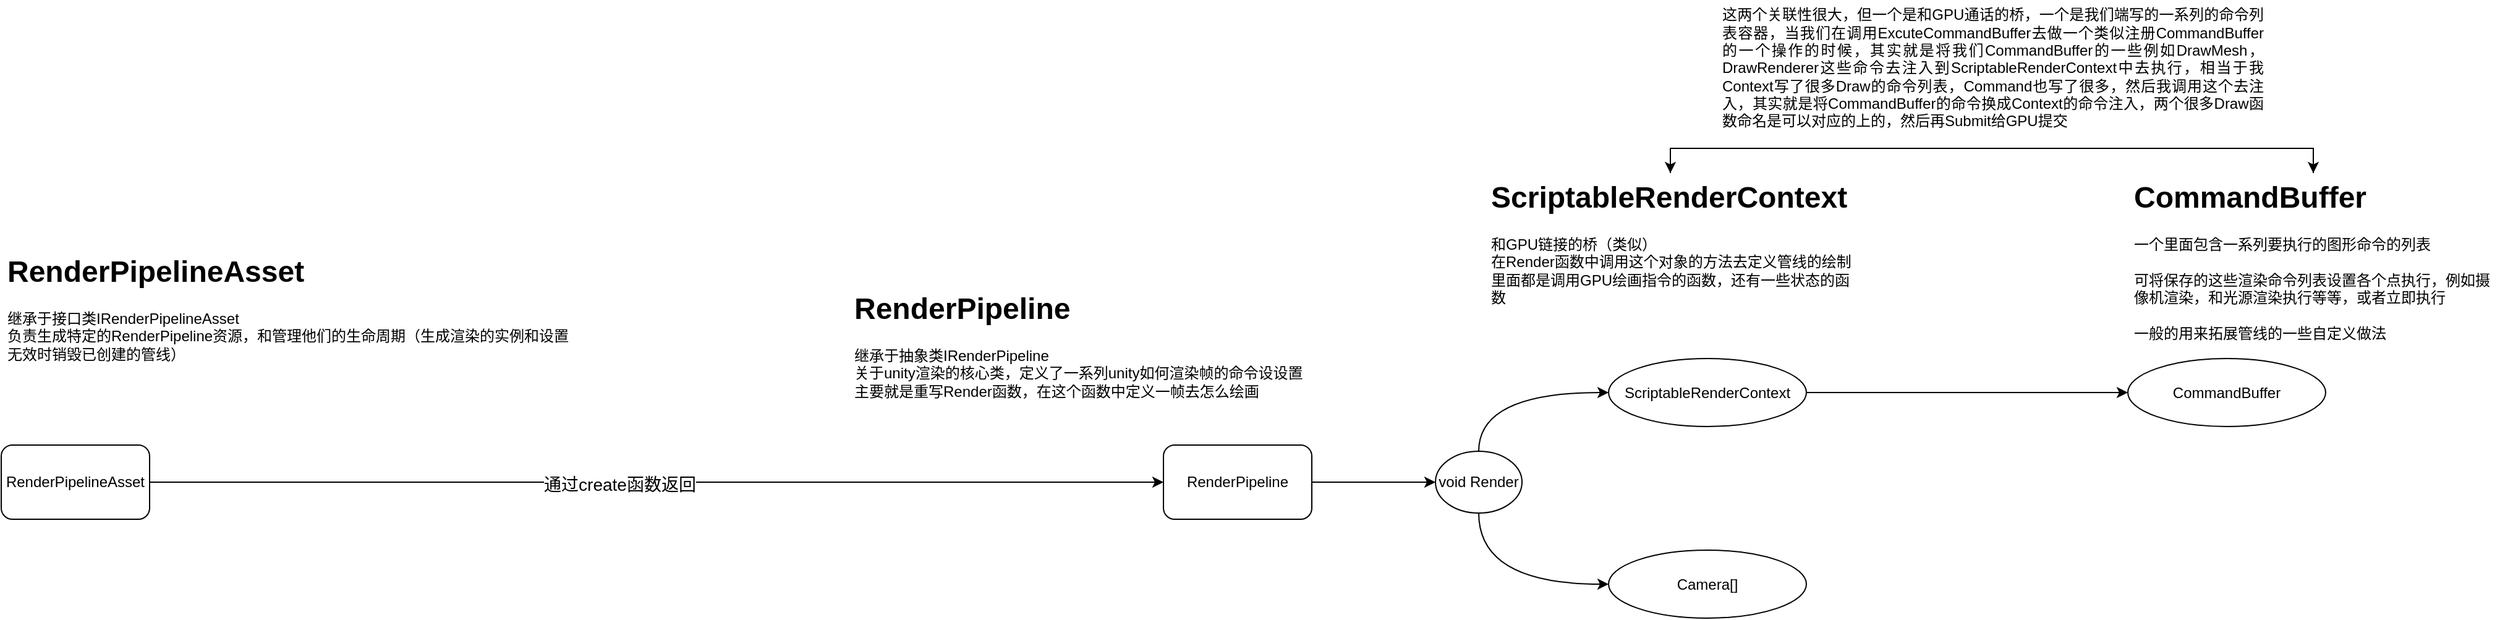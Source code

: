 <mxfile version="21.1.2" type="device">
  <diagram name="第 1 页" id="4xjAWqCqZQAXoj54pfHQ">
    <mxGraphModel dx="1098" dy="670" grid="1" gridSize="10" guides="1" tooltips="1" connect="1" arrows="1" fold="1" page="1" pageScale="1" pageWidth="827" pageHeight="1169" math="0" shadow="0">
      <root>
        <mxCell id="0" />
        <mxCell id="1" parent="0" />
        <mxCell id="m12ne2t8OxxA_lE06tAF-3" style="edgeStyle=orthogonalEdgeStyle;rounded=0;orthogonalLoop=1;jettySize=auto;html=1;entryX=0;entryY=0.5;entryDx=0;entryDy=0;" edge="1" parent="1" source="m12ne2t8OxxA_lE06tAF-1" target="m12ne2t8OxxA_lE06tAF-2">
          <mxGeometry relative="1" as="geometry" />
        </mxCell>
        <mxCell id="m12ne2t8OxxA_lE06tAF-5" value="通过create函数返回" style="edgeLabel;html=1;align=center;verticalAlign=middle;resizable=0;points=[];fontSize=14;" vertex="1" connectable="0" parent="m12ne2t8OxxA_lE06tAF-3">
          <mxGeometry x="-0.074" y="-2" relative="1" as="geometry">
            <mxPoint as="offset" />
          </mxGeometry>
        </mxCell>
        <mxCell id="m12ne2t8OxxA_lE06tAF-1" value="RenderPipelineAsset" style="rounded=1;whiteSpace=wrap;html=1;" vertex="1" parent="1">
          <mxGeometry x="90" y="450" width="120" height="60" as="geometry" />
        </mxCell>
        <mxCell id="m12ne2t8OxxA_lE06tAF-13" style="edgeStyle=orthogonalEdgeStyle;rounded=0;orthogonalLoop=1;jettySize=auto;html=1;entryX=0;entryY=0.5;entryDx=0;entryDy=0;" edge="1" parent="1" source="m12ne2t8OxxA_lE06tAF-2" target="m12ne2t8OxxA_lE06tAF-12">
          <mxGeometry relative="1" as="geometry" />
        </mxCell>
        <mxCell id="m12ne2t8OxxA_lE06tAF-2" value="RenderPipeline" style="rounded=1;whiteSpace=wrap;html=1;" vertex="1" parent="1">
          <mxGeometry x="1030" y="450" width="120" height="60" as="geometry" />
        </mxCell>
        <mxCell id="m12ne2t8OxxA_lE06tAF-6" value="&lt;h1&gt;RenderPipelineAsset&lt;/h1&gt;&lt;div&gt;继承于接口类IRenderPipelineAsset&lt;/div&gt;&lt;div&gt;负责生成特定的RenderPipeline资源，和管理他们的生命周期（生成渲染的实例和设置无效时销毁已创建的管线）&lt;/div&gt;" style="text;html=1;strokeColor=none;fillColor=none;spacing=5;spacingTop=-20;whiteSpace=wrap;overflow=hidden;rounded=0;" vertex="1" parent="1">
          <mxGeometry x="90" y="290" width="470" height="120" as="geometry" />
        </mxCell>
        <mxCell id="m12ne2t8OxxA_lE06tAF-7" value="&lt;h1&gt;RenderPipeline&lt;/h1&gt;&lt;div&gt;继承于抽象类IRenderPipeline&lt;/div&gt;&lt;div&gt;关于unity渲染的核心类，定义了一系列unity如何渲染帧的命令设设置&lt;/div&gt;&lt;div&gt;主要就是重写Render函数，在这个函数中定义一帧去怎么绘画&lt;/div&gt;" style="text;html=1;strokeColor=none;fillColor=none;spacing=5;spacingTop=-20;whiteSpace=wrap;overflow=hidden;rounded=0;" vertex="1" parent="1">
          <mxGeometry x="775" y="320" width="375" height="120" as="geometry" />
        </mxCell>
        <mxCell id="m12ne2t8OxxA_lE06tAF-17" style="edgeStyle=orthogonalEdgeStyle;rounded=0;orthogonalLoop=1;jettySize=auto;html=1;entryX=0;entryY=0.5;entryDx=0;entryDy=0;exitX=0.5;exitY=0;exitDx=0;exitDy=0;curved=1;" edge="1" parent="1" source="m12ne2t8OxxA_lE06tAF-12" target="m12ne2t8OxxA_lE06tAF-19">
          <mxGeometry relative="1" as="geometry">
            <mxPoint x="1385" y="400" as="targetPoint" />
          </mxGeometry>
        </mxCell>
        <mxCell id="m12ne2t8OxxA_lE06tAF-18" style="edgeStyle=orthogonalEdgeStyle;rounded=0;orthogonalLoop=1;jettySize=auto;html=1;entryX=0;entryY=0.5;entryDx=0;entryDy=0;exitX=0.5;exitY=1;exitDx=0;exitDy=0;curved=1;" edge="1" parent="1" source="m12ne2t8OxxA_lE06tAF-12" target="m12ne2t8OxxA_lE06tAF-16">
          <mxGeometry relative="1" as="geometry" />
        </mxCell>
        <mxCell id="m12ne2t8OxxA_lE06tAF-12" value="void Render" style="ellipse;whiteSpace=wrap;html=1;" vertex="1" parent="1">
          <mxGeometry x="1250" y="455" width="70" height="50" as="geometry" />
        </mxCell>
        <mxCell id="m12ne2t8OxxA_lE06tAF-16" value="Camera[]" style="ellipse;whiteSpace=wrap;html=1;" vertex="1" parent="1">
          <mxGeometry x="1390" y="535" width="160" height="55" as="geometry" />
        </mxCell>
        <mxCell id="m12ne2t8OxxA_lE06tAF-21" style="edgeStyle=orthogonalEdgeStyle;rounded=0;orthogonalLoop=1;jettySize=auto;html=1;entryX=0;entryY=0.5;entryDx=0;entryDy=0;" edge="1" parent="1" source="m12ne2t8OxxA_lE06tAF-19" target="m12ne2t8OxxA_lE06tAF-23">
          <mxGeometry relative="1" as="geometry">
            <mxPoint x="1700" y="407.5" as="targetPoint" />
          </mxGeometry>
        </mxCell>
        <mxCell id="m12ne2t8OxxA_lE06tAF-19" value="ScriptableRenderContext" style="ellipse;whiteSpace=wrap;html=1;" vertex="1" parent="1">
          <mxGeometry x="1390" y="380" width="160" height="55" as="geometry" />
        </mxCell>
        <mxCell id="m12ne2t8OxxA_lE06tAF-25" style="edgeStyle=orthogonalEdgeStyle;rounded=0;orthogonalLoop=1;jettySize=auto;html=1;entryX=0.5;entryY=0;entryDx=0;entryDy=0;exitX=0.5;exitY=0;exitDx=0;exitDy=0;" edge="1" parent="1" source="m12ne2t8OxxA_lE06tAF-20" target="m12ne2t8OxxA_lE06tAF-24">
          <mxGeometry relative="1" as="geometry" />
        </mxCell>
        <mxCell id="m12ne2t8OxxA_lE06tAF-20" value="&lt;h1&gt;ScriptableRenderContext&lt;/h1&gt;&lt;div&gt;和GPU链接的桥（类似）&lt;/div&gt;&lt;div&gt;在Render函数中调用这个对象的方法去定义管线的绘制&lt;/div&gt;&lt;div&gt;里面都是调用GPU绘画指令的函数，还有一些状态的函数&lt;/div&gt;" style="text;html=1;strokeColor=none;fillColor=none;spacing=5;spacingTop=-20;whiteSpace=wrap;overflow=hidden;rounded=0;" vertex="1" parent="1">
          <mxGeometry x="1290" y="230" width="300" height="110" as="geometry" />
        </mxCell>
        <mxCell id="m12ne2t8OxxA_lE06tAF-23" value="CommandBuffer" style="ellipse;whiteSpace=wrap;html=1;" vertex="1" parent="1">
          <mxGeometry x="1810" y="380" width="160" height="55" as="geometry" />
        </mxCell>
        <mxCell id="m12ne2t8OxxA_lE06tAF-28" style="edgeStyle=orthogonalEdgeStyle;rounded=0;orthogonalLoop=1;jettySize=auto;html=1;exitX=0.5;exitY=0;exitDx=0;exitDy=0;entryX=0.5;entryY=0;entryDx=0;entryDy=0;" edge="1" parent="1" source="m12ne2t8OxxA_lE06tAF-24" target="m12ne2t8OxxA_lE06tAF-20">
          <mxGeometry relative="1" as="geometry" />
        </mxCell>
        <mxCell id="m12ne2t8OxxA_lE06tAF-24" value="&lt;h1&gt;CommandBuffer&lt;/h1&gt;&lt;div&gt;一个里面包含一系列要执行的图形命令的列表&lt;/div&gt;&lt;div&gt;&lt;br&gt;&lt;/div&gt;&lt;div&gt;可将保存的这些渲染命令列表设置各个点执行，例如摄像机渲染，和光源渲染执行等等，或者立即执行&lt;/div&gt;&lt;div&gt;&lt;br&gt;&lt;/div&gt;&lt;div&gt;一般的用来拓展管线的一些自定义做法&lt;/div&gt;" style="text;html=1;strokeColor=none;fillColor=none;spacing=5;spacingTop=-20;whiteSpace=wrap;overflow=hidden;rounded=0;" vertex="1" parent="1">
          <mxGeometry x="1810" y="230" width="300" height="150" as="geometry" />
        </mxCell>
        <mxCell id="m12ne2t8OxxA_lE06tAF-27" value="&lt;div style=&quot;text-align: justify;&quot;&gt;&lt;span style=&quot;background-color: initial;&quot;&gt;这两个关联性很大，但一个是和GPU通话的桥，一个是我们端写的一系列的命令列表容器，当我们在调用ExcuteCommandBuffer去做一个类似注册CommandBuffer的一个操作的时候，其实就是将我们CommandBuffer的一些例如DrawMesh，DrawRenderer这些命令去注入到ScriptableRenderContext中去执行，相当于我Context写了很多Draw的命令列表，Command也写了很多，然后我调用这个去注入，其实就是将CommandBuffer的命令换成Context的命令注入，两个很多Draw函数命名是可以对应的上的，然后再Submit给GPU提交&lt;/span&gt;&lt;/div&gt;" style="text;html=1;strokeColor=none;fillColor=none;align=left;verticalAlign=middle;whiteSpace=wrap;rounded=0;" vertex="1" parent="1">
          <mxGeometry x="1480" y="90" width="440" height="110" as="geometry" />
        </mxCell>
      </root>
    </mxGraphModel>
  </diagram>
</mxfile>
